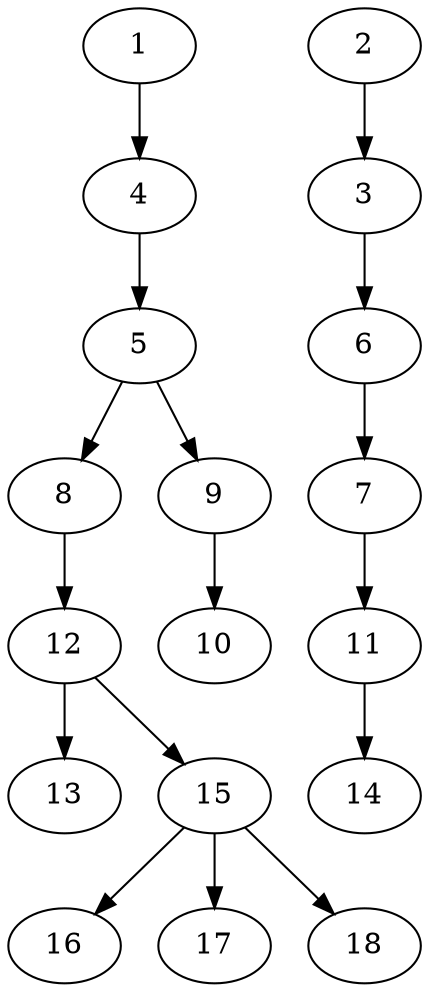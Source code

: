 // DAG (tier=1-easy, mode=data, n=18, ccr=0.301, fat=0.423, density=0.239, regular=0.667, jump=0.014, mindata=1048576, maxdata=8388608)
// DAG automatically generated by daggen at Sun Aug 24 16:33:33 2025
// /home/ermia/Project/Environments/daggen/bin/daggen --dot --ccr 0.301 --fat 0.423 --regular 0.667 --density 0.239 --jump 0.014 --mindata 1048576 --maxdata 8388608 -n 18 
digraph G {
  1 [size="288123720302592000000", alpha="0.07", expect_size="144061860151296000000"]
  1 -> 4 [size ="348987064320000"]
  2 [size="18833600852294432", alpha="0.15", expect_size="9416800426147216"]
  2 -> 3 [size ="51801541836800"]
  3 [size="506417088084360298496", alpha="0.04", expect_size="253208544042180149248"]
  3 -> 6 [size ="508271261646848"]
  4 [size="110406425680840048", alpha="0.05", expect_size="55203212840420024"]
  4 -> 5 [size ="111145700556800"]
  5 [size="75365351424000000000", alpha="0.13", expect_size="37682675712000000000"]
  5 -> 8 [size ="142737408000000"]
  5 -> 9 [size ="142737408000000"]
  6 [size="88198059705264448", alpha="0.07", expect_size="44099029852632224"]
  6 -> 7 [size ="35115686166528"]
  7 [size="14203432286027776000", alpha="0.19", expect_size="7101716143013888000"]
  7 -> 11 [size ="46919371980800"]
  8 [size="90599514067349040", alpha="0.03", expect_size="45299757033674520"]
  8 -> 12 [size ="112923758297088"]
  9 [size="833385435434608", alpha="0.06", expect_size="416692717717304"]
  9 -> 10 [size ="28431349710848"]
  10 [size="59900573852226289664", alpha="0.07", expect_size="29950286926113144832"]
  11 [size="880386562635971456", alpha="0.02", expect_size="440193281317985728"]
  11 -> 14 [size ="338356189790208"]
  12 [size="74068348100795328", alpha="0.12", expect_size="37034174050397664"]
  12 -> 13 [size ="36187859320832"]
  12 -> 15 [size ="36187859320832"]
  13 [size="87454348919048720", alpha="0.06", expect_size="43727174459524360"]
  14 [size="424087456396158697472", alpha="0.01", expect_size="212043728198079348736"]
  15 [size="4037300262535168000", alpha="0.09", expect_size="2018650131267584000"]
  15 -> 16 [size ="20283863859200"]
  15 -> 17 [size ="20283863859200"]
  15 -> 18 [size ="20283863859200"]
  16 [size="5849415624662864", alpha="0.12", expect_size="2924707812331432"]
  17 [size="439886001530829012992", alpha="0.06", expect_size="219943000765414506496"]
  18 [size="178936281659235893248", alpha="0.07", expect_size="89468140829617946624"]
}